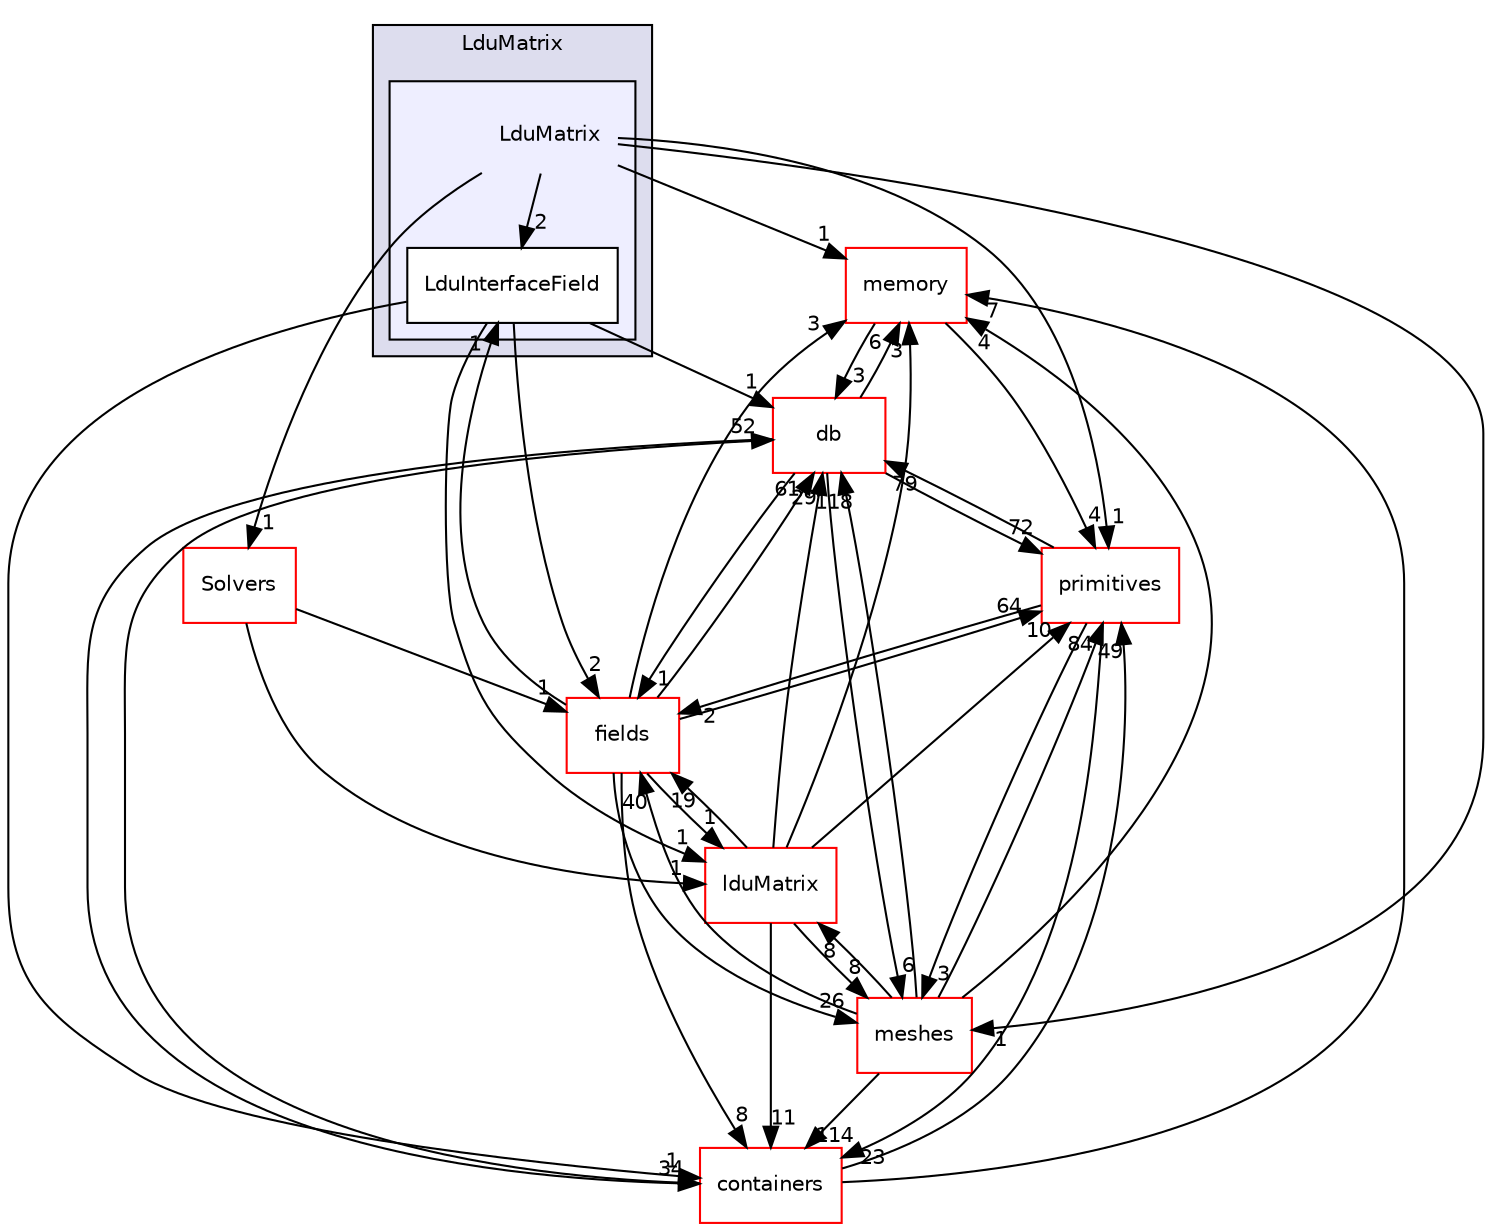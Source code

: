 digraph "src/OpenFOAM/matrices/LduMatrix/LduMatrix" {
  bgcolor=transparent;
  compound=true
  node [ fontsize="10", fontname="Helvetica"];
  edge [ labelfontsize="10", labelfontname="Helvetica"];
  subgraph clusterdir_ad1279e85697e0f0972e5fabfcfcce34 {
    graph [ bgcolor="#ddddee", pencolor="black", label="LduMatrix" fontname="Helvetica", fontsize="10", URL="dir_ad1279e85697e0f0972e5fabfcfcce34.html"]
  subgraph clusterdir_5ec68055571869848388d37c5cf0a9c9 {
    graph [ bgcolor="#eeeeff", pencolor="black", label="" URL="dir_5ec68055571869848388d37c5cf0a9c9.html"];
    dir_5ec68055571869848388d37c5cf0a9c9 [shape=plaintext label="LduMatrix"];
    dir_bdaa8f5f34b29c637499c3b7dc3574c1 [shape=box label="LduInterfaceField" color="black" fillcolor="white" style="filled" URL="dir_bdaa8f5f34b29c637499c3b7dc3574c1.html"];
  }
  }
  dir_385a22dcc2f7120acb0f1a7a832b3b8d [shape=box label="memory" color="red" URL="dir_385a22dcc2f7120acb0f1a7a832b3b8d.html"];
  dir_962442b8f989d5529fab5e0f0e4ffb74 [shape=box label="fields" color="red" URL="dir_962442b8f989d5529fab5e0f0e4ffb74.html"];
  dir_19d0872053bde092be81d7fe3f56cbf7 [shape=box label="containers" color="red" URL="dir_19d0872053bde092be81d7fe3f56cbf7.html"];
  dir_aa2423979fb45fc41c393a5db370ab21 [shape=box label="meshes" color="red" URL="dir_aa2423979fb45fc41c393a5db370ab21.html"];
  dir_63c634f7a7cfd679ac26c67fb30fc32f [shape=box label="db" color="red" URL="dir_63c634f7a7cfd679ac26c67fb30fc32f.html"];
  dir_3e50f45338116b169052b428016851aa [shape=box label="primitives" color="red" URL="dir_3e50f45338116b169052b428016851aa.html"];
  dir_9c7abde4f07fc7239da2063620c14a52 [shape=box label="Solvers" color="red" URL="dir_9c7abde4f07fc7239da2063620c14a52.html"];
  dir_bce8a1f1efa9a7681b85c119e7b79042 [shape=box label="lduMatrix" color="red" URL="dir_bce8a1f1efa9a7681b85c119e7b79042.html"];
  dir_385a22dcc2f7120acb0f1a7a832b3b8d->dir_63c634f7a7cfd679ac26c67fb30fc32f [headlabel="3", labeldistance=1.5 headhref="dir_002222_001954.html"];
  dir_385a22dcc2f7120acb0f1a7a832b3b8d->dir_3e50f45338116b169052b428016851aa [headlabel="4", labeldistance=1.5 headhref="dir_002222_002326.html"];
  dir_962442b8f989d5529fab5e0f0e4ffb74->dir_385a22dcc2f7120acb0f1a7a832b3b8d [headlabel="3", labeldistance=1.5 headhref="dir_002022_002222.html"];
  dir_962442b8f989d5529fab5e0f0e4ffb74->dir_19d0872053bde092be81d7fe3f56cbf7 [headlabel="8", labeldistance=1.5 headhref="dir_002022_001903.html"];
  dir_962442b8f989d5529fab5e0f0e4ffb74->dir_aa2423979fb45fc41c393a5db370ab21 [headlabel="26", labeldistance=1.5 headhref="dir_002022_002228.html"];
  dir_962442b8f989d5529fab5e0f0e4ffb74->dir_63c634f7a7cfd679ac26c67fb30fc32f [headlabel="61", labeldistance=1.5 headhref="dir_002022_001954.html"];
  dir_962442b8f989d5529fab5e0f0e4ffb74->dir_bdaa8f5f34b29c637499c3b7dc3574c1 [headlabel="1", labeldistance=1.5 headhref="dir_002022_002149.html"];
  dir_962442b8f989d5529fab5e0f0e4ffb74->dir_3e50f45338116b169052b428016851aa [headlabel="64", labeldistance=1.5 headhref="dir_002022_002326.html"];
  dir_962442b8f989d5529fab5e0f0e4ffb74->dir_bce8a1f1efa9a7681b85c119e7b79042 [headlabel="1", labeldistance=1.5 headhref="dir_002022_002139.html"];
  dir_19d0872053bde092be81d7fe3f56cbf7->dir_385a22dcc2f7120acb0f1a7a832b3b8d [headlabel="7", labeldistance=1.5 headhref="dir_001903_002222.html"];
  dir_19d0872053bde092be81d7fe3f56cbf7->dir_63c634f7a7cfd679ac26c67fb30fc32f [headlabel="52", labeldistance=1.5 headhref="dir_001903_001954.html"];
  dir_19d0872053bde092be81d7fe3f56cbf7->dir_3e50f45338116b169052b428016851aa [headlabel="49", labeldistance=1.5 headhref="dir_001903_002326.html"];
  dir_aa2423979fb45fc41c393a5db370ab21->dir_385a22dcc2f7120acb0f1a7a832b3b8d [headlabel="4", labeldistance=1.5 headhref="dir_002228_002222.html"];
  dir_aa2423979fb45fc41c393a5db370ab21->dir_962442b8f989d5529fab5e0f0e4ffb74 [headlabel="40", labeldistance=1.5 headhref="dir_002228_002022.html"];
  dir_aa2423979fb45fc41c393a5db370ab21->dir_19d0872053bde092be81d7fe3f56cbf7 [headlabel="114", labeldistance=1.5 headhref="dir_002228_001903.html"];
  dir_aa2423979fb45fc41c393a5db370ab21->dir_63c634f7a7cfd679ac26c67fb30fc32f [headlabel="118", labeldistance=1.5 headhref="dir_002228_001954.html"];
  dir_aa2423979fb45fc41c393a5db370ab21->dir_3e50f45338116b169052b428016851aa [headlabel="84", labeldistance=1.5 headhref="dir_002228_002326.html"];
  dir_aa2423979fb45fc41c393a5db370ab21->dir_bce8a1f1efa9a7681b85c119e7b79042 [headlabel="8", labeldistance=1.5 headhref="dir_002228_002139.html"];
  dir_5ec68055571869848388d37c5cf0a9c9->dir_385a22dcc2f7120acb0f1a7a832b3b8d [headlabel="1", labeldistance=1.5 headhref="dir_002148_002222.html"];
  dir_5ec68055571869848388d37c5cf0a9c9->dir_aa2423979fb45fc41c393a5db370ab21 [headlabel="1", labeldistance=1.5 headhref="dir_002148_002228.html"];
  dir_5ec68055571869848388d37c5cf0a9c9->dir_bdaa8f5f34b29c637499c3b7dc3574c1 [headlabel="2", labeldistance=1.5 headhref="dir_002148_002149.html"];
  dir_5ec68055571869848388d37c5cf0a9c9->dir_3e50f45338116b169052b428016851aa [headlabel="1", labeldistance=1.5 headhref="dir_002148_002326.html"];
  dir_5ec68055571869848388d37c5cf0a9c9->dir_9c7abde4f07fc7239da2063620c14a52 [headlabel="1", labeldistance=1.5 headhref="dir_002148_002175.html"];
  dir_63c634f7a7cfd679ac26c67fb30fc32f->dir_385a22dcc2f7120acb0f1a7a832b3b8d [headlabel="6", labeldistance=1.5 headhref="dir_001954_002222.html"];
  dir_63c634f7a7cfd679ac26c67fb30fc32f->dir_962442b8f989d5529fab5e0f0e4ffb74 [headlabel="1", labeldistance=1.5 headhref="dir_001954_002022.html"];
  dir_63c634f7a7cfd679ac26c67fb30fc32f->dir_19d0872053bde092be81d7fe3f56cbf7 [headlabel="34", labeldistance=1.5 headhref="dir_001954_001903.html"];
  dir_63c634f7a7cfd679ac26c67fb30fc32f->dir_aa2423979fb45fc41c393a5db370ab21 [headlabel="6", labeldistance=1.5 headhref="dir_001954_002228.html"];
  dir_63c634f7a7cfd679ac26c67fb30fc32f->dir_3e50f45338116b169052b428016851aa [headlabel="72", labeldistance=1.5 headhref="dir_001954_002326.html"];
  dir_bdaa8f5f34b29c637499c3b7dc3574c1->dir_962442b8f989d5529fab5e0f0e4ffb74 [headlabel="2", labeldistance=1.5 headhref="dir_002149_002022.html"];
  dir_bdaa8f5f34b29c637499c3b7dc3574c1->dir_19d0872053bde092be81d7fe3f56cbf7 [headlabel="1", labeldistance=1.5 headhref="dir_002149_001903.html"];
  dir_bdaa8f5f34b29c637499c3b7dc3574c1->dir_63c634f7a7cfd679ac26c67fb30fc32f [headlabel="1", labeldistance=1.5 headhref="dir_002149_001954.html"];
  dir_bdaa8f5f34b29c637499c3b7dc3574c1->dir_bce8a1f1efa9a7681b85c119e7b79042 [headlabel="1", labeldistance=1.5 headhref="dir_002149_002139.html"];
  dir_3e50f45338116b169052b428016851aa->dir_962442b8f989d5529fab5e0f0e4ffb74 [headlabel="2", labeldistance=1.5 headhref="dir_002326_002022.html"];
  dir_3e50f45338116b169052b428016851aa->dir_19d0872053bde092be81d7fe3f56cbf7 [headlabel="23", labeldistance=1.5 headhref="dir_002326_001903.html"];
  dir_3e50f45338116b169052b428016851aa->dir_aa2423979fb45fc41c393a5db370ab21 [headlabel="3", labeldistance=1.5 headhref="dir_002326_002228.html"];
  dir_3e50f45338116b169052b428016851aa->dir_63c634f7a7cfd679ac26c67fb30fc32f [headlabel="79", labeldistance=1.5 headhref="dir_002326_001954.html"];
  dir_9c7abde4f07fc7239da2063620c14a52->dir_962442b8f989d5529fab5e0f0e4ffb74 [headlabel="1", labeldistance=1.5 headhref="dir_002175_002022.html"];
  dir_9c7abde4f07fc7239da2063620c14a52->dir_bce8a1f1efa9a7681b85c119e7b79042 [headlabel="1", labeldistance=1.5 headhref="dir_002175_002139.html"];
  dir_bce8a1f1efa9a7681b85c119e7b79042->dir_385a22dcc2f7120acb0f1a7a832b3b8d [headlabel="3", labeldistance=1.5 headhref="dir_002139_002222.html"];
  dir_bce8a1f1efa9a7681b85c119e7b79042->dir_962442b8f989d5529fab5e0f0e4ffb74 [headlabel="19", labeldistance=1.5 headhref="dir_002139_002022.html"];
  dir_bce8a1f1efa9a7681b85c119e7b79042->dir_19d0872053bde092be81d7fe3f56cbf7 [headlabel="11", labeldistance=1.5 headhref="dir_002139_001903.html"];
  dir_bce8a1f1efa9a7681b85c119e7b79042->dir_aa2423979fb45fc41c393a5db370ab21 [headlabel="8", labeldistance=1.5 headhref="dir_002139_002228.html"];
  dir_bce8a1f1efa9a7681b85c119e7b79042->dir_63c634f7a7cfd679ac26c67fb30fc32f [headlabel="29", labeldistance=1.5 headhref="dir_002139_001954.html"];
  dir_bce8a1f1efa9a7681b85c119e7b79042->dir_3e50f45338116b169052b428016851aa [headlabel="10", labeldistance=1.5 headhref="dir_002139_002326.html"];
}
